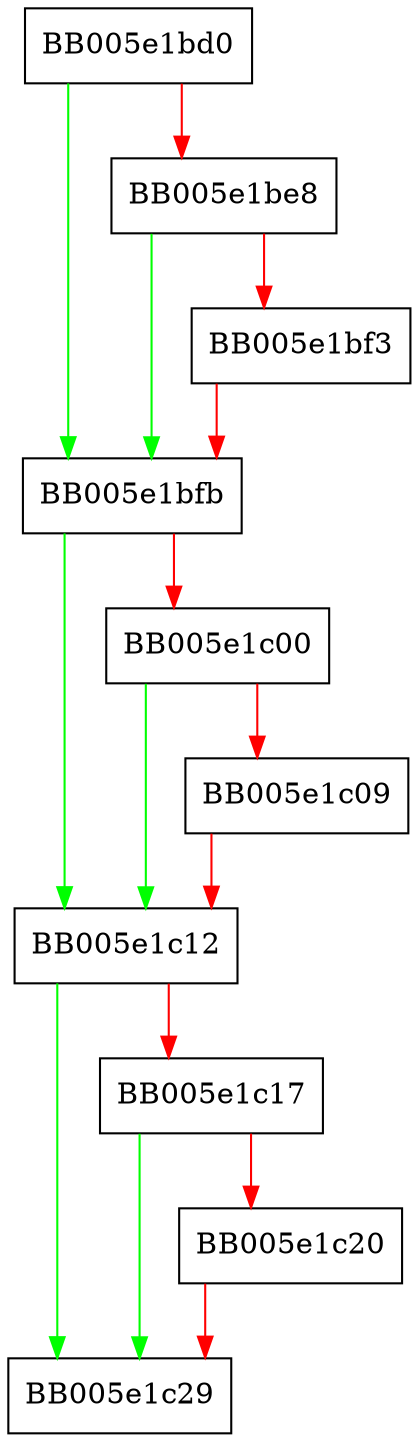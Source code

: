 digraph ossl_ffc_params_set0_pqg {
  node [shape="box"];
  graph [splines=ortho];
  BB005e1bd0 -> BB005e1bfb [color="green"];
  BB005e1bd0 -> BB005e1be8 [color="red"];
  BB005e1be8 -> BB005e1bfb [color="green"];
  BB005e1be8 -> BB005e1bf3 [color="red"];
  BB005e1bf3 -> BB005e1bfb [color="red"];
  BB005e1bfb -> BB005e1c12 [color="green"];
  BB005e1bfb -> BB005e1c00 [color="red"];
  BB005e1c00 -> BB005e1c12 [color="green"];
  BB005e1c00 -> BB005e1c09 [color="red"];
  BB005e1c09 -> BB005e1c12 [color="red"];
  BB005e1c12 -> BB005e1c29 [color="green"];
  BB005e1c12 -> BB005e1c17 [color="red"];
  BB005e1c17 -> BB005e1c29 [color="green"];
  BB005e1c17 -> BB005e1c20 [color="red"];
  BB005e1c20 -> BB005e1c29 [color="red"];
}